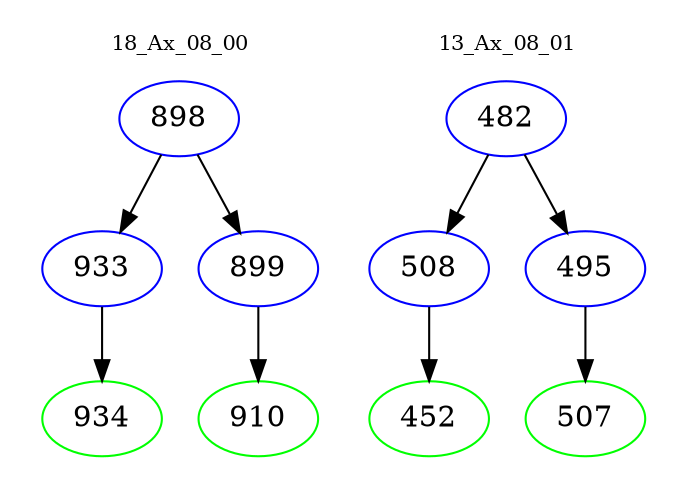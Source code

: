 digraph{
subgraph cluster_0 {
color = white
label = "18_Ax_08_00";
fontsize=10;
T0_898 [label="898", color="blue"]
T0_898 -> T0_933 [color="black"]
T0_933 [label="933", color="blue"]
T0_933 -> T0_934 [color="black"]
T0_934 [label="934", color="green"]
T0_898 -> T0_899 [color="black"]
T0_899 [label="899", color="blue"]
T0_899 -> T0_910 [color="black"]
T0_910 [label="910", color="green"]
}
subgraph cluster_1 {
color = white
label = "13_Ax_08_01";
fontsize=10;
T1_482 [label="482", color="blue"]
T1_482 -> T1_508 [color="black"]
T1_508 [label="508", color="blue"]
T1_508 -> T1_452 [color="black"]
T1_452 [label="452", color="green"]
T1_482 -> T1_495 [color="black"]
T1_495 [label="495", color="blue"]
T1_495 -> T1_507 [color="black"]
T1_507 [label="507", color="green"]
}
}

